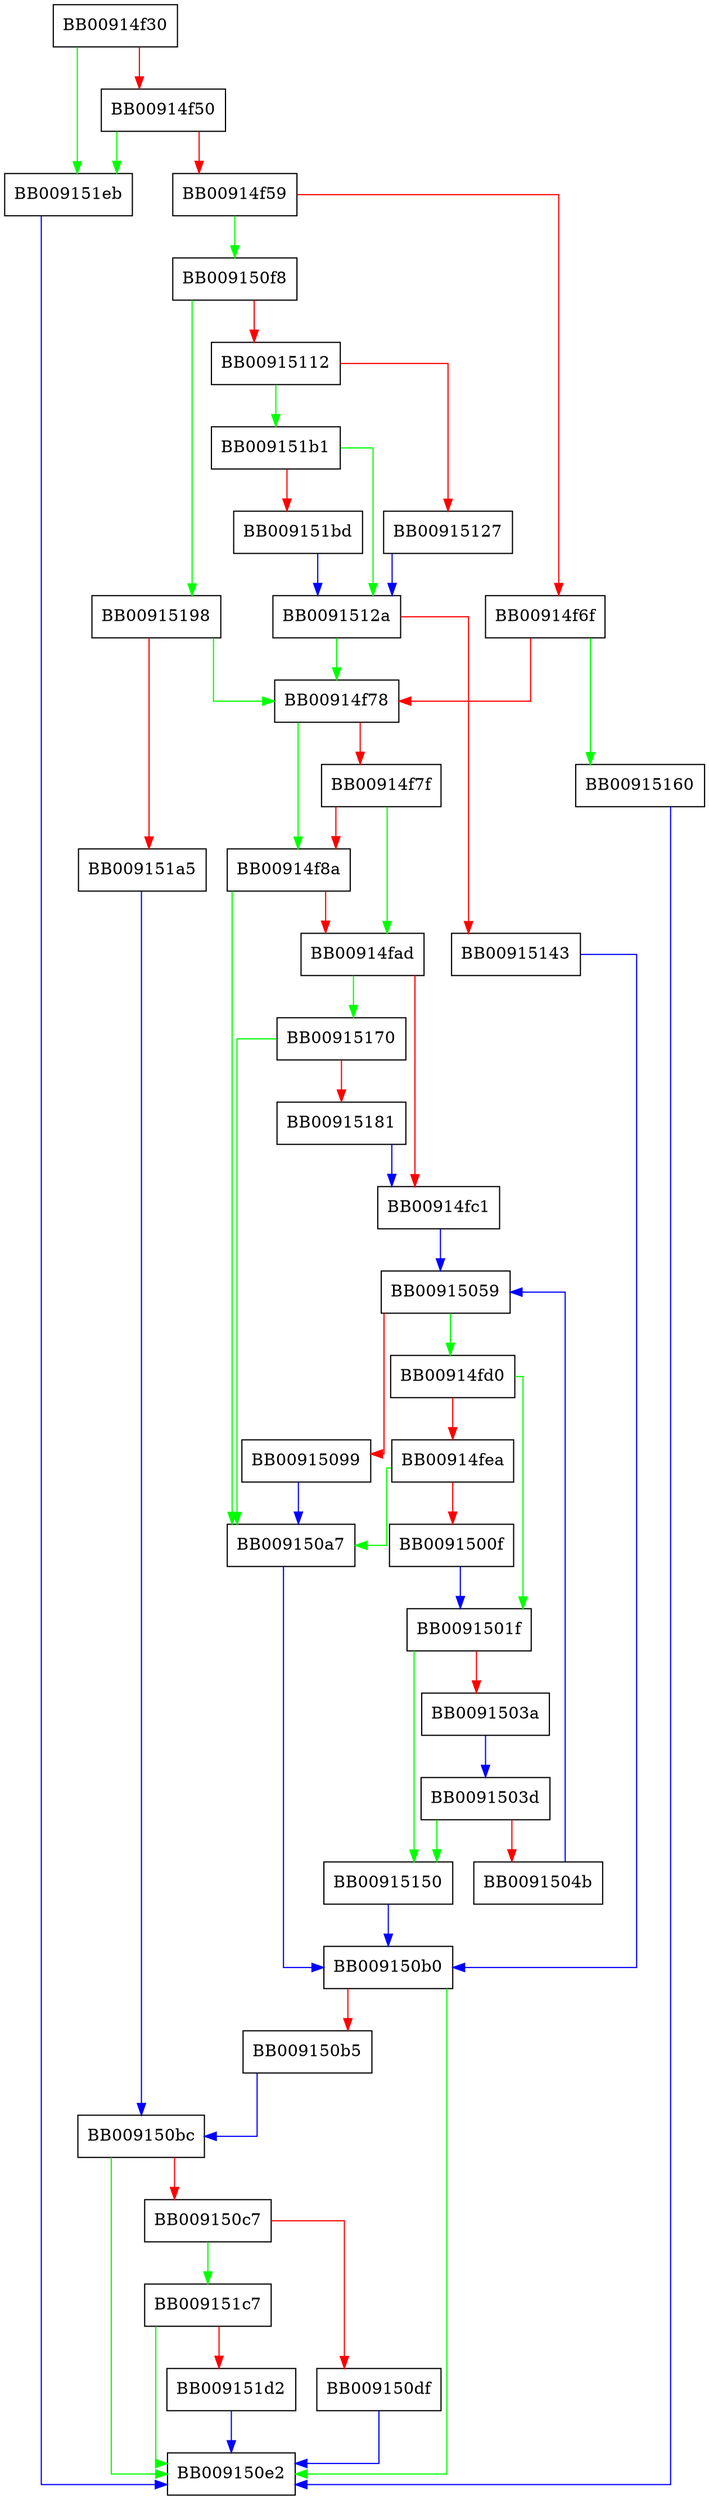 digraph getdelim {
  node [shape="box"];
  graph [splines=ortho];
  BB00914f30 -> BB009151eb [color="green"];
  BB00914f30 -> BB00914f50 [color="red"];
  BB00914f50 -> BB009151eb [color="green"];
  BB00914f50 -> BB00914f59 [color="red"];
  BB00914f59 -> BB009150f8 [color="green"];
  BB00914f59 -> BB00914f6f [color="red"];
  BB00914f6f -> BB00915160 [color="green"];
  BB00914f6f -> BB00914f78 [color="red"];
  BB00914f78 -> BB00914f8a [color="green"];
  BB00914f78 -> BB00914f7f [color="red"];
  BB00914f7f -> BB00914fad [color="green"];
  BB00914f7f -> BB00914f8a [color="red"];
  BB00914f8a -> BB009150a7 [color="green"];
  BB00914f8a -> BB00914fad [color="red"];
  BB00914fad -> BB00915170 [color="green"];
  BB00914fad -> BB00914fc1 [color="red"];
  BB00914fc1 -> BB00915059 [color="blue"];
  BB00914fd0 -> BB0091501f [color="green"];
  BB00914fd0 -> BB00914fea [color="red"];
  BB00914fea -> BB009150a7 [color="green"];
  BB00914fea -> BB0091500f [color="red"];
  BB0091500f -> BB0091501f [color="blue"];
  BB0091501f -> BB00915150 [color="green"];
  BB0091501f -> BB0091503a [color="red"];
  BB0091503a -> BB0091503d [color="blue"];
  BB0091503d -> BB00915150 [color="green"];
  BB0091503d -> BB0091504b [color="red"];
  BB0091504b -> BB00915059 [color="blue"];
  BB00915059 -> BB00914fd0 [color="green"];
  BB00915059 -> BB00915099 [color="red"];
  BB00915099 -> BB009150a7 [color="blue"];
  BB009150a7 -> BB009150b0 [color="blue"];
  BB009150b0 -> BB009150e2 [color="green"];
  BB009150b0 -> BB009150b5 [color="red"];
  BB009150b5 -> BB009150bc [color="blue"];
  BB009150bc -> BB009150e2 [color="green"];
  BB009150bc -> BB009150c7 [color="red"];
  BB009150c7 -> BB009151c7 [color="green"];
  BB009150c7 -> BB009150df [color="red"];
  BB009150df -> BB009150e2 [color="blue"];
  BB009150f8 -> BB00915198 [color="green"];
  BB009150f8 -> BB00915112 [color="red"];
  BB00915112 -> BB009151b1 [color="green"];
  BB00915112 -> BB00915127 [color="red"];
  BB00915127 -> BB0091512a [color="blue"];
  BB0091512a -> BB00914f78 [color="green"];
  BB0091512a -> BB00915143 [color="red"];
  BB00915143 -> BB009150b0 [color="blue"];
  BB00915150 -> BB009150b0 [color="blue"];
  BB00915160 -> BB009150e2 [color="blue"];
  BB00915170 -> BB009150a7 [color="green"];
  BB00915170 -> BB00915181 [color="red"];
  BB00915181 -> BB00914fc1 [color="blue"];
  BB00915198 -> BB00914f78 [color="green"];
  BB00915198 -> BB009151a5 [color="red"];
  BB009151a5 -> BB009150bc [color="blue"];
  BB009151b1 -> BB0091512a [color="green"];
  BB009151b1 -> BB009151bd [color="red"];
  BB009151bd -> BB0091512a [color="blue"];
  BB009151c7 -> BB009150e2 [color="green"];
  BB009151c7 -> BB009151d2 [color="red"];
  BB009151d2 -> BB009150e2 [color="blue"];
  BB009151eb -> BB009150e2 [color="blue"];
}